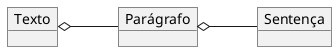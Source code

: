 @startuml mod01ima04
skinparam nodesep 5
object "Texto" as p1
object "Parágrafo" as p2
object "Sentença" as p3
left to right direction
p1 o-- p2 
p2 o-- p3
@enduml